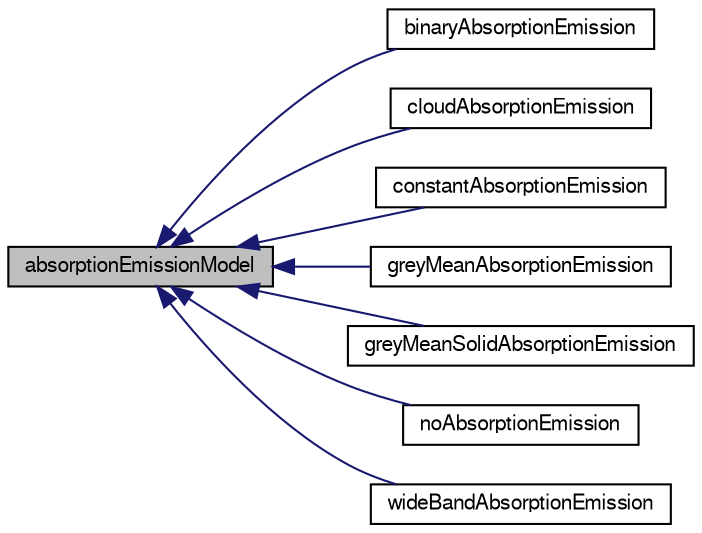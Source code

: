 digraph "absorptionEmissionModel"
{
  bgcolor="transparent";
  edge [fontname="FreeSans",fontsize="10",labelfontname="FreeSans",labelfontsize="10"];
  node [fontname="FreeSans",fontsize="10",shape=record];
  rankdir="LR";
  Node0 [label="absorptionEmissionModel",height=0.2,width=0.4,color="black", fillcolor="grey75", style="filled", fontcolor="black"];
  Node0 -> Node1 [dir="back",color="midnightblue",fontsize="10",style="solid",fontname="FreeSans"];
  Node1 [label="binaryAbsorptionEmission",height=0.2,width=0.4,color="black",URL="$a30054.html",tooltip="Radiation coefficient based on two absorption models. "];
  Node0 -> Node2 [dir="back",color="midnightblue",fontsize="10",style="solid",fontname="FreeSans"];
  Node2 [label="cloudAbsorptionEmission",height=0.2,width=0.4,color="black",URL="$a23962.html",tooltip="Retrieves absorption/emission data from a cloud object. "];
  Node0 -> Node3 [dir="back",color="midnightblue",fontsize="10",style="solid",fontname="FreeSans"];
  Node3 [label="constantAbsorptionEmission",height=0.2,width=0.4,color="black",URL="$a30058.html",tooltip="Constant radiation absorption and emission coefficients for continuous phase. "];
  Node0 -> Node4 [dir="back",color="midnightblue",fontsize="10",style="solid",fontname="FreeSans"];
  Node4 [label="greyMeanAbsorptionEmission",height=0.2,width=0.4,color="black",URL="$a30062.html",tooltip="greyMeanAbsorptionEmission radiation absorption and emission coefficients for continuous phase ..."];
  Node0 -> Node5 [dir="back",color="midnightblue",fontsize="10",style="solid",fontname="FreeSans"];
  Node5 [label="greyMeanSolidAbsorptionEmission",height=0.2,width=0.4,color="black",URL="$a30066.html",tooltip="greyMeanSolidAbsorptionEmission radiation absorption and emission coefficients for continuous phase ..."];
  Node0 -> Node6 [dir="back",color="midnightblue",fontsize="10",style="solid",fontname="FreeSans"];
  Node6 [label="noAbsorptionEmission",height=0.2,width=0.4,color="black",URL="$a30070.html",tooltip="Dummy absorption-emission model for &#39;none&#39;. "];
  Node0 -> Node7 [dir="back",color="midnightblue",fontsize="10",style="solid",fontname="FreeSans"];
  Node7 [label="wideBandAbsorptionEmission",height=0.2,width=0.4,color="black",URL="$a30074.html",tooltip="wideBandAbsorptionEmission radiation absorption and emission coefficients for continuous phase..."];
}

